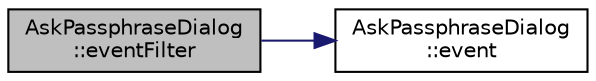 digraph "AskPassphraseDialog::eventFilter"
{
  edge [fontname="Helvetica",fontsize="10",labelfontname="Helvetica",labelfontsize="10"];
  node [fontname="Helvetica",fontsize="10",shape=record];
  rankdir="LR";
  Node10 [label="AskPassphraseDialog\l::eventFilter",height=0.2,width=0.4,color="black", fillcolor="grey75", style="filled", fontcolor="black"];
  Node10 -> Node11 [color="midnightblue",fontsize="10",style="solid",fontname="Helvetica"];
  Node11 [label="AskPassphraseDialog\l::event",height=0.2,width=0.4,color="black", fillcolor="white", style="filled",URL="$d8/d70/class_ask_passphrase_dialog.html#ad309d9188638afd3288d0ab40ac3e817"];
}

